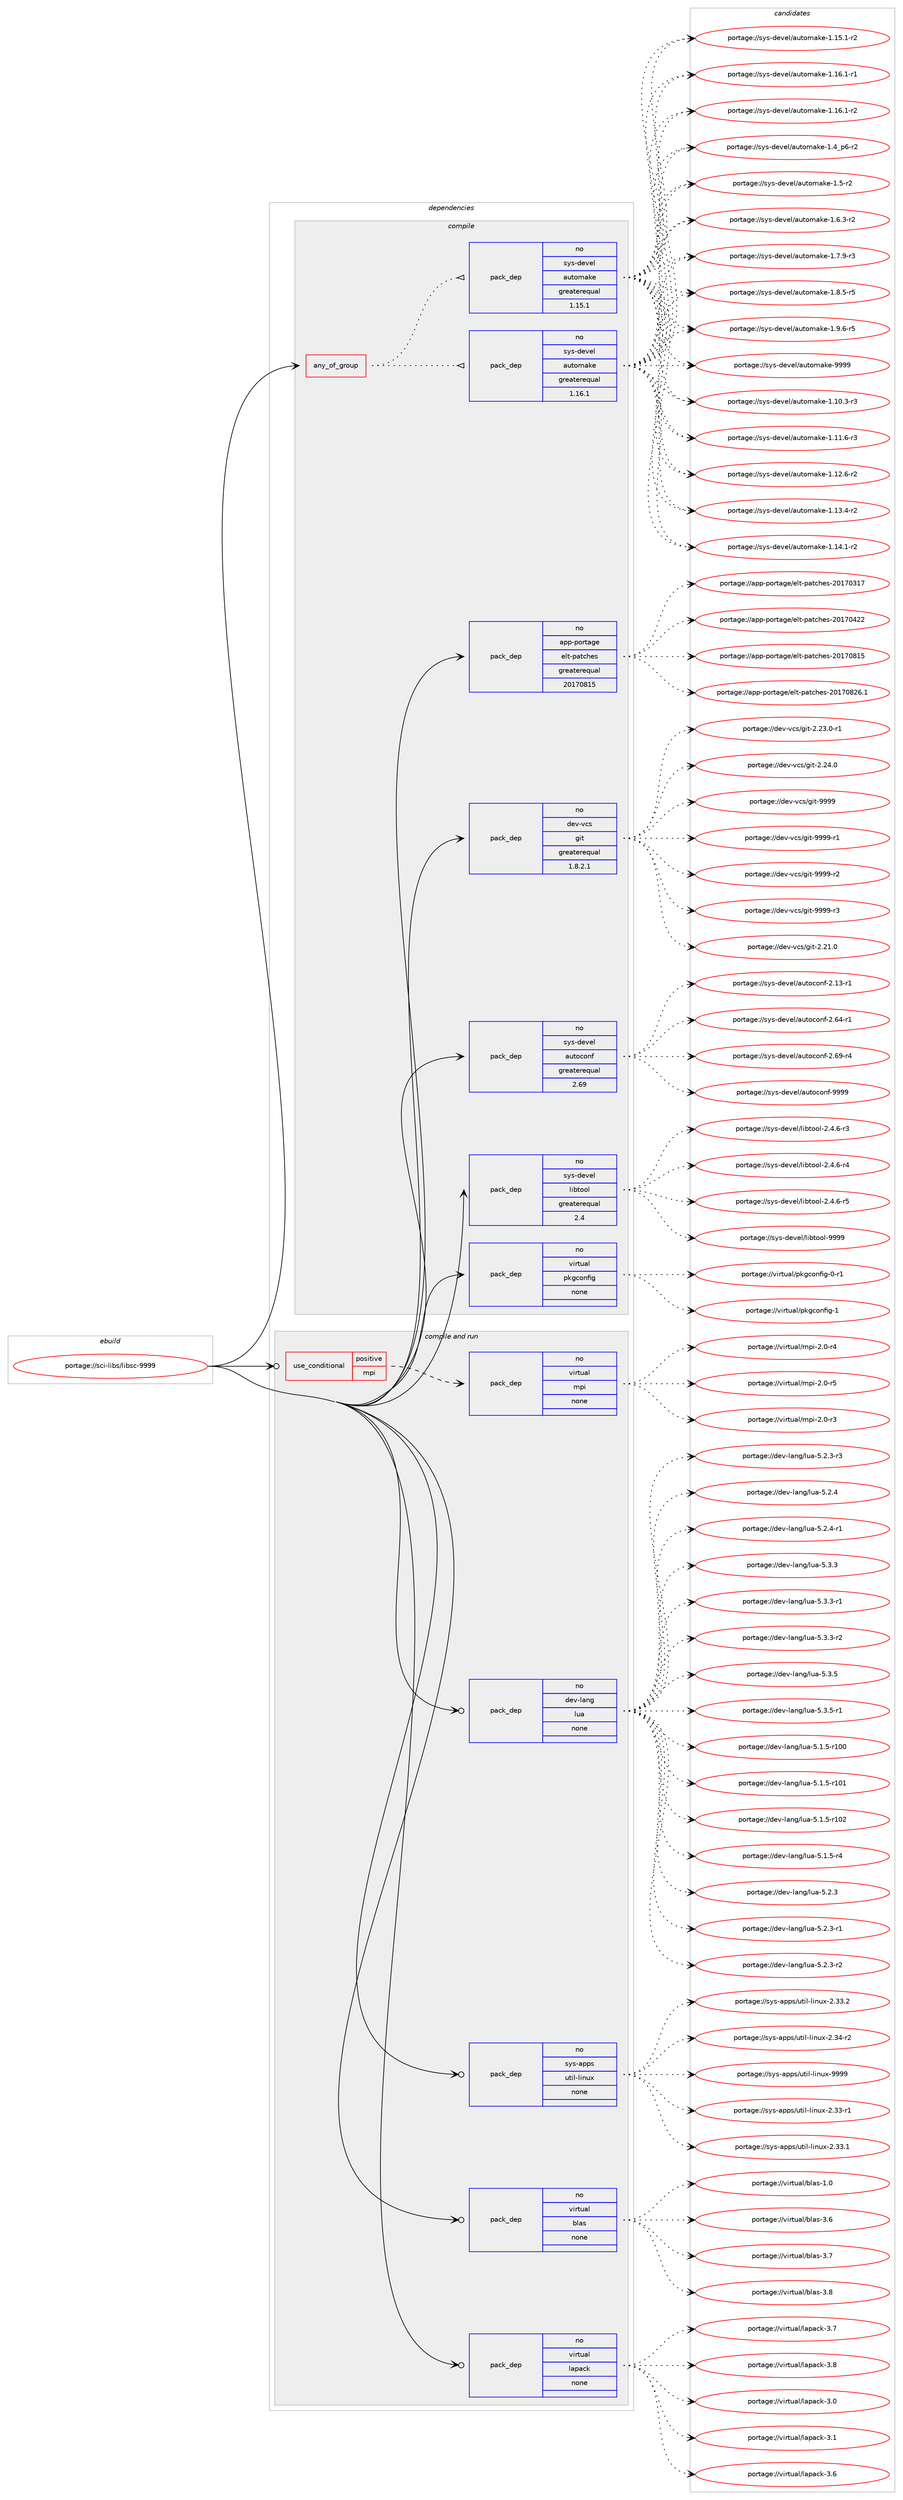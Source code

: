 digraph prolog {

# *************
# Graph options
# *************

newrank=true;
concentrate=true;
compound=true;
graph [rankdir=LR,fontname=Helvetica,fontsize=10,ranksep=1.5];#, ranksep=2.5, nodesep=0.2];
edge  [arrowhead=vee];
node  [fontname=Helvetica,fontsize=10];

# **********
# The ebuild
# **********

subgraph cluster_leftcol {
color=gray;
rank=same;
label=<<i>ebuild</i>>;
id [label="portage://sci-libs/libsc-9999", color=red, width=4, href="../sci-libs/libsc-9999.svg"];
}

# ****************
# The dependencies
# ****************

subgraph cluster_midcol {
color=gray;
label=<<i>dependencies</i>>;
subgraph cluster_compile {
fillcolor="#eeeeee";
style=filled;
label=<<i>compile</i>>;
subgraph any6437 {
dependency390813 [label=<<TABLE BORDER="0" CELLBORDER="1" CELLSPACING="0" CELLPADDING="4"><TR><TD CELLPADDING="10">any_of_group</TD></TR></TABLE>>, shape=none, color=red];subgraph pack287459 {
dependency390814 [label=<<TABLE BORDER="0" CELLBORDER="1" CELLSPACING="0" CELLPADDING="4" WIDTH="220"><TR><TD ROWSPAN="6" CELLPADDING="30">pack_dep</TD></TR><TR><TD WIDTH="110">no</TD></TR><TR><TD>sys-devel</TD></TR><TR><TD>automake</TD></TR><TR><TD>greaterequal</TD></TR><TR><TD>1.16.1</TD></TR></TABLE>>, shape=none, color=blue];
}
dependency390813:e -> dependency390814:w [weight=20,style="dotted",arrowhead="oinv"];
subgraph pack287460 {
dependency390815 [label=<<TABLE BORDER="0" CELLBORDER="1" CELLSPACING="0" CELLPADDING="4" WIDTH="220"><TR><TD ROWSPAN="6" CELLPADDING="30">pack_dep</TD></TR><TR><TD WIDTH="110">no</TD></TR><TR><TD>sys-devel</TD></TR><TR><TD>automake</TD></TR><TR><TD>greaterequal</TD></TR><TR><TD>1.15.1</TD></TR></TABLE>>, shape=none, color=blue];
}
dependency390813:e -> dependency390815:w [weight=20,style="dotted",arrowhead="oinv"];
}
id:e -> dependency390813:w [weight=20,style="solid",arrowhead="vee"];
subgraph pack287461 {
dependency390816 [label=<<TABLE BORDER="0" CELLBORDER="1" CELLSPACING="0" CELLPADDING="4" WIDTH="220"><TR><TD ROWSPAN="6" CELLPADDING="30">pack_dep</TD></TR><TR><TD WIDTH="110">no</TD></TR><TR><TD>app-portage</TD></TR><TR><TD>elt-patches</TD></TR><TR><TD>greaterequal</TD></TR><TR><TD>20170815</TD></TR></TABLE>>, shape=none, color=blue];
}
id:e -> dependency390816:w [weight=20,style="solid",arrowhead="vee"];
subgraph pack287462 {
dependency390817 [label=<<TABLE BORDER="0" CELLBORDER="1" CELLSPACING="0" CELLPADDING="4" WIDTH="220"><TR><TD ROWSPAN="6" CELLPADDING="30">pack_dep</TD></TR><TR><TD WIDTH="110">no</TD></TR><TR><TD>dev-vcs</TD></TR><TR><TD>git</TD></TR><TR><TD>greaterequal</TD></TR><TR><TD>1.8.2.1</TD></TR></TABLE>>, shape=none, color=blue];
}
id:e -> dependency390817:w [weight=20,style="solid",arrowhead="vee"];
subgraph pack287463 {
dependency390818 [label=<<TABLE BORDER="0" CELLBORDER="1" CELLSPACING="0" CELLPADDING="4" WIDTH="220"><TR><TD ROWSPAN="6" CELLPADDING="30">pack_dep</TD></TR><TR><TD WIDTH="110">no</TD></TR><TR><TD>sys-devel</TD></TR><TR><TD>autoconf</TD></TR><TR><TD>greaterequal</TD></TR><TR><TD>2.69</TD></TR></TABLE>>, shape=none, color=blue];
}
id:e -> dependency390818:w [weight=20,style="solid",arrowhead="vee"];
subgraph pack287464 {
dependency390819 [label=<<TABLE BORDER="0" CELLBORDER="1" CELLSPACING="0" CELLPADDING="4" WIDTH="220"><TR><TD ROWSPAN="6" CELLPADDING="30">pack_dep</TD></TR><TR><TD WIDTH="110">no</TD></TR><TR><TD>sys-devel</TD></TR><TR><TD>libtool</TD></TR><TR><TD>greaterequal</TD></TR><TR><TD>2.4</TD></TR></TABLE>>, shape=none, color=blue];
}
id:e -> dependency390819:w [weight=20,style="solid",arrowhead="vee"];
subgraph pack287465 {
dependency390820 [label=<<TABLE BORDER="0" CELLBORDER="1" CELLSPACING="0" CELLPADDING="4" WIDTH="220"><TR><TD ROWSPAN="6" CELLPADDING="30">pack_dep</TD></TR><TR><TD WIDTH="110">no</TD></TR><TR><TD>virtual</TD></TR><TR><TD>pkgconfig</TD></TR><TR><TD>none</TD></TR><TR><TD></TD></TR></TABLE>>, shape=none, color=blue];
}
id:e -> dependency390820:w [weight=20,style="solid",arrowhead="vee"];
}
subgraph cluster_compileandrun {
fillcolor="#eeeeee";
style=filled;
label=<<i>compile and run</i>>;
subgraph cond96713 {
dependency390821 [label=<<TABLE BORDER="0" CELLBORDER="1" CELLSPACING="0" CELLPADDING="4"><TR><TD ROWSPAN="3" CELLPADDING="10">use_conditional</TD></TR><TR><TD>positive</TD></TR><TR><TD>mpi</TD></TR></TABLE>>, shape=none, color=red];
subgraph pack287466 {
dependency390822 [label=<<TABLE BORDER="0" CELLBORDER="1" CELLSPACING="0" CELLPADDING="4" WIDTH="220"><TR><TD ROWSPAN="6" CELLPADDING="30">pack_dep</TD></TR><TR><TD WIDTH="110">no</TD></TR><TR><TD>virtual</TD></TR><TR><TD>mpi</TD></TR><TR><TD>none</TD></TR><TR><TD></TD></TR></TABLE>>, shape=none, color=blue];
}
dependency390821:e -> dependency390822:w [weight=20,style="dashed",arrowhead="vee"];
}
id:e -> dependency390821:w [weight=20,style="solid",arrowhead="odotvee"];
subgraph pack287467 {
dependency390823 [label=<<TABLE BORDER="0" CELLBORDER="1" CELLSPACING="0" CELLPADDING="4" WIDTH="220"><TR><TD ROWSPAN="6" CELLPADDING="30">pack_dep</TD></TR><TR><TD WIDTH="110">no</TD></TR><TR><TD>dev-lang</TD></TR><TR><TD>lua</TD></TR><TR><TD>none</TD></TR><TR><TD></TD></TR></TABLE>>, shape=none, color=blue];
}
id:e -> dependency390823:w [weight=20,style="solid",arrowhead="odotvee"];
subgraph pack287468 {
dependency390824 [label=<<TABLE BORDER="0" CELLBORDER="1" CELLSPACING="0" CELLPADDING="4" WIDTH="220"><TR><TD ROWSPAN="6" CELLPADDING="30">pack_dep</TD></TR><TR><TD WIDTH="110">no</TD></TR><TR><TD>sys-apps</TD></TR><TR><TD>util-linux</TD></TR><TR><TD>none</TD></TR><TR><TD></TD></TR></TABLE>>, shape=none, color=blue];
}
id:e -> dependency390824:w [weight=20,style="solid",arrowhead="odotvee"];
subgraph pack287469 {
dependency390825 [label=<<TABLE BORDER="0" CELLBORDER="1" CELLSPACING="0" CELLPADDING="4" WIDTH="220"><TR><TD ROWSPAN="6" CELLPADDING="30">pack_dep</TD></TR><TR><TD WIDTH="110">no</TD></TR><TR><TD>virtual</TD></TR><TR><TD>blas</TD></TR><TR><TD>none</TD></TR><TR><TD></TD></TR></TABLE>>, shape=none, color=blue];
}
id:e -> dependency390825:w [weight=20,style="solid",arrowhead="odotvee"];
subgraph pack287470 {
dependency390826 [label=<<TABLE BORDER="0" CELLBORDER="1" CELLSPACING="0" CELLPADDING="4" WIDTH="220"><TR><TD ROWSPAN="6" CELLPADDING="30">pack_dep</TD></TR><TR><TD WIDTH="110">no</TD></TR><TR><TD>virtual</TD></TR><TR><TD>lapack</TD></TR><TR><TD>none</TD></TR><TR><TD></TD></TR></TABLE>>, shape=none, color=blue];
}
id:e -> dependency390826:w [weight=20,style="solid",arrowhead="odotvee"];
}
subgraph cluster_run {
fillcolor="#eeeeee";
style=filled;
label=<<i>run</i>>;
}
}

# **************
# The candidates
# **************

subgraph cluster_choices {
rank=same;
color=gray;
label=<<i>candidates</i>>;

subgraph choice287459 {
color=black;
nodesep=1;
choiceportage11512111545100101118101108479711711611110997107101454946494846514511451 [label="portage://sys-devel/automake-1.10.3-r3", color=red, width=4,href="../sys-devel/automake-1.10.3-r3.svg"];
choiceportage11512111545100101118101108479711711611110997107101454946494946544511451 [label="portage://sys-devel/automake-1.11.6-r3", color=red, width=4,href="../sys-devel/automake-1.11.6-r3.svg"];
choiceportage11512111545100101118101108479711711611110997107101454946495046544511450 [label="portage://sys-devel/automake-1.12.6-r2", color=red, width=4,href="../sys-devel/automake-1.12.6-r2.svg"];
choiceportage11512111545100101118101108479711711611110997107101454946495146524511450 [label="portage://sys-devel/automake-1.13.4-r2", color=red, width=4,href="../sys-devel/automake-1.13.4-r2.svg"];
choiceportage11512111545100101118101108479711711611110997107101454946495246494511450 [label="portage://sys-devel/automake-1.14.1-r2", color=red, width=4,href="../sys-devel/automake-1.14.1-r2.svg"];
choiceportage11512111545100101118101108479711711611110997107101454946495346494511450 [label="portage://sys-devel/automake-1.15.1-r2", color=red, width=4,href="../sys-devel/automake-1.15.1-r2.svg"];
choiceportage11512111545100101118101108479711711611110997107101454946495446494511449 [label="portage://sys-devel/automake-1.16.1-r1", color=red, width=4,href="../sys-devel/automake-1.16.1-r1.svg"];
choiceportage11512111545100101118101108479711711611110997107101454946495446494511450 [label="portage://sys-devel/automake-1.16.1-r2", color=red, width=4,href="../sys-devel/automake-1.16.1-r2.svg"];
choiceportage115121115451001011181011084797117116111109971071014549465295112544511450 [label="portage://sys-devel/automake-1.4_p6-r2", color=red, width=4,href="../sys-devel/automake-1.4_p6-r2.svg"];
choiceportage11512111545100101118101108479711711611110997107101454946534511450 [label="portage://sys-devel/automake-1.5-r2", color=red, width=4,href="../sys-devel/automake-1.5-r2.svg"];
choiceportage115121115451001011181011084797117116111109971071014549465446514511450 [label="portage://sys-devel/automake-1.6.3-r2", color=red, width=4,href="../sys-devel/automake-1.6.3-r2.svg"];
choiceportage115121115451001011181011084797117116111109971071014549465546574511451 [label="portage://sys-devel/automake-1.7.9-r3", color=red, width=4,href="../sys-devel/automake-1.7.9-r3.svg"];
choiceportage115121115451001011181011084797117116111109971071014549465646534511453 [label="portage://sys-devel/automake-1.8.5-r5", color=red, width=4,href="../sys-devel/automake-1.8.5-r5.svg"];
choiceportage115121115451001011181011084797117116111109971071014549465746544511453 [label="portage://sys-devel/automake-1.9.6-r5", color=red, width=4,href="../sys-devel/automake-1.9.6-r5.svg"];
choiceportage115121115451001011181011084797117116111109971071014557575757 [label="portage://sys-devel/automake-9999", color=red, width=4,href="../sys-devel/automake-9999.svg"];
dependency390814:e -> choiceportage11512111545100101118101108479711711611110997107101454946494846514511451:w [style=dotted,weight="100"];
dependency390814:e -> choiceportage11512111545100101118101108479711711611110997107101454946494946544511451:w [style=dotted,weight="100"];
dependency390814:e -> choiceportage11512111545100101118101108479711711611110997107101454946495046544511450:w [style=dotted,weight="100"];
dependency390814:e -> choiceportage11512111545100101118101108479711711611110997107101454946495146524511450:w [style=dotted,weight="100"];
dependency390814:e -> choiceportage11512111545100101118101108479711711611110997107101454946495246494511450:w [style=dotted,weight="100"];
dependency390814:e -> choiceportage11512111545100101118101108479711711611110997107101454946495346494511450:w [style=dotted,weight="100"];
dependency390814:e -> choiceportage11512111545100101118101108479711711611110997107101454946495446494511449:w [style=dotted,weight="100"];
dependency390814:e -> choiceportage11512111545100101118101108479711711611110997107101454946495446494511450:w [style=dotted,weight="100"];
dependency390814:e -> choiceportage115121115451001011181011084797117116111109971071014549465295112544511450:w [style=dotted,weight="100"];
dependency390814:e -> choiceportage11512111545100101118101108479711711611110997107101454946534511450:w [style=dotted,weight="100"];
dependency390814:e -> choiceportage115121115451001011181011084797117116111109971071014549465446514511450:w [style=dotted,weight="100"];
dependency390814:e -> choiceportage115121115451001011181011084797117116111109971071014549465546574511451:w [style=dotted,weight="100"];
dependency390814:e -> choiceportage115121115451001011181011084797117116111109971071014549465646534511453:w [style=dotted,weight="100"];
dependency390814:e -> choiceportage115121115451001011181011084797117116111109971071014549465746544511453:w [style=dotted,weight="100"];
dependency390814:e -> choiceportage115121115451001011181011084797117116111109971071014557575757:w [style=dotted,weight="100"];
}
subgraph choice287460 {
color=black;
nodesep=1;
choiceportage11512111545100101118101108479711711611110997107101454946494846514511451 [label="portage://sys-devel/automake-1.10.3-r3", color=red, width=4,href="../sys-devel/automake-1.10.3-r3.svg"];
choiceportage11512111545100101118101108479711711611110997107101454946494946544511451 [label="portage://sys-devel/automake-1.11.6-r3", color=red, width=4,href="../sys-devel/automake-1.11.6-r3.svg"];
choiceportage11512111545100101118101108479711711611110997107101454946495046544511450 [label="portage://sys-devel/automake-1.12.6-r2", color=red, width=4,href="../sys-devel/automake-1.12.6-r2.svg"];
choiceportage11512111545100101118101108479711711611110997107101454946495146524511450 [label="portage://sys-devel/automake-1.13.4-r2", color=red, width=4,href="../sys-devel/automake-1.13.4-r2.svg"];
choiceportage11512111545100101118101108479711711611110997107101454946495246494511450 [label="portage://sys-devel/automake-1.14.1-r2", color=red, width=4,href="../sys-devel/automake-1.14.1-r2.svg"];
choiceportage11512111545100101118101108479711711611110997107101454946495346494511450 [label="portage://sys-devel/automake-1.15.1-r2", color=red, width=4,href="../sys-devel/automake-1.15.1-r2.svg"];
choiceportage11512111545100101118101108479711711611110997107101454946495446494511449 [label="portage://sys-devel/automake-1.16.1-r1", color=red, width=4,href="../sys-devel/automake-1.16.1-r1.svg"];
choiceportage11512111545100101118101108479711711611110997107101454946495446494511450 [label="portage://sys-devel/automake-1.16.1-r2", color=red, width=4,href="../sys-devel/automake-1.16.1-r2.svg"];
choiceportage115121115451001011181011084797117116111109971071014549465295112544511450 [label="portage://sys-devel/automake-1.4_p6-r2", color=red, width=4,href="../sys-devel/automake-1.4_p6-r2.svg"];
choiceportage11512111545100101118101108479711711611110997107101454946534511450 [label="portage://sys-devel/automake-1.5-r2", color=red, width=4,href="../sys-devel/automake-1.5-r2.svg"];
choiceportage115121115451001011181011084797117116111109971071014549465446514511450 [label="portage://sys-devel/automake-1.6.3-r2", color=red, width=4,href="../sys-devel/automake-1.6.3-r2.svg"];
choiceportage115121115451001011181011084797117116111109971071014549465546574511451 [label="portage://sys-devel/automake-1.7.9-r3", color=red, width=4,href="../sys-devel/automake-1.7.9-r3.svg"];
choiceportage115121115451001011181011084797117116111109971071014549465646534511453 [label="portage://sys-devel/automake-1.8.5-r5", color=red, width=4,href="../sys-devel/automake-1.8.5-r5.svg"];
choiceportage115121115451001011181011084797117116111109971071014549465746544511453 [label="portage://sys-devel/automake-1.9.6-r5", color=red, width=4,href="../sys-devel/automake-1.9.6-r5.svg"];
choiceportage115121115451001011181011084797117116111109971071014557575757 [label="portage://sys-devel/automake-9999", color=red, width=4,href="../sys-devel/automake-9999.svg"];
dependency390815:e -> choiceportage11512111545100101118101108479711711611110997107101454946494846514511451:w [style=dotted,weight="100"];
dependency390815:e -> choiceportage11512111545100101118101108479711711611110997107101454946494946544511451:w [style=dotted,weight="100"];
dependency390815:e -> choiceportage11512111545100101118101108479711711611110997107101454946495046544511450:w [style=dotted,weight="100"];
dependency390815:e -> choiceportage11512111545100101118101108479711711611110997107101454946495146524511450:w [style=dotted,weight="100"];
dependency390815:e -> choiceportage11512111545100101118101108479711711611110997107101454946495246494511450:w [style=dotted,weight="100"];
dependency390815:e -> choiceportage11512111545100101118101108479711711611110997107101454946495346494511450:w [style=dotted,weight="100"];
dependency390815:e -> choiceportage11512111545100101118101108479711711611110997107101454946495446494511449:w [style=dotted,weight="100"];
dependency390815:e -> choiceportage11512111545100101118101108479711711611110997107101454946495446494511450:w [style=dotted,weight="100"];
dependency390815:e -> choiceportage115121115451001011181011084797117116111109971071014549465295112544511450:w [style=dotted,weight="100"];
dependency390815:e -> choiceportage11512111545100101118101108479711711611110997107101454946534511450:w [style=dotted,weight="100"];
dependency390815:e -> choiceportage115121115451001011181011084797117116111109971071014549465446514511450:w [style=dotted,weight="100"];
dependency390815:e -> choiceportage115121115451001011181011084797117116111109971071014549465546574511451:w [style=dotted,weight="100"];
dependency390815:e -> choiceportage115121115451001011181011084797117116111109971071014549465646534511453:w [style=dotted,weight="100"];
dependency390815:e -> choiceportage115121115451001011181011084797117116111109971071014549465746544511453:w [style=dotted,weight="100"];
dependency390815:e -> choiceportage115121115451001011181011084797117116111109971071014557575757:w [style=dotted,weight="100"];
}
subgraph choice287461 {
color=black;
nodesep=1;
choiceportage97112112451121111141169710310147101108116451129711699104101115455048495548514955 [label="portage://app-portage/elt-patches-20170317", color=red, width=4,href="../app-portage/elt-patches-20170317.svg"];
choiceportage97112112451121111141169710310147101108116451129711699104101115455048495548525050 [label="portage://app-portage/elt-patches-20170422", color=red, width=4,href="../app-portage/elt-patches-20170422.svg"];
choiceportage97112112451121111141169710310147101108116451129711699104101115455048495548564953 [label="portage://app-portage/elt-patches-20170815", color=red, width=4,href="../app-portage/elt-patches-20170815.svg"];
choiceportage971121124511211111411697103101471011081164511297116991041011154550484955485650544649 [label="portage://app-portage/elt-patches-20170826.1", color=red, width=4,href="../app-portage/elt-patches-20170826.1.svg"];
dependency390816:e -> choiceportage97112112451121111141169710310147101108116451129711699104101115455048495548514955:w [style=dotted,weight="100"];
dependency390816:e -> choiceportage97112112451121111141169710310147101108116451129711699104101115455048495548525050:w [style=dotted,weight="100"];
dependency390816:e -> choiceportage97112112451121111141169710310147101108116451129711699104101115455048495548564953:w [style=dotted,weight="100"];
dependency390816:e -> choiceportage971121124511211111411697103101471011081164511297116991041011154550484955485650544649:w [style=dotted,weight="100"];
}
subgraph choice287462 {
color=black;
nodesep=1;
choiceportage10010111845118991154710310511645504650494648 [label="portage://dev-vcs/git-2.21.0", color=red, width=4,href="../dev-vcs/git-2.21.0.svg"];
choiceportage100101118451189911547103105116455046505146484511449 [label="portage://dev-vcs/git-2.23.0-r1", color=red, width=4,href="../dev-vcs/git-2.23.0-r1.svg"];
choiceportage10010111845118991154710310511645504650524648 [label="portage://dev-vcs/git-2.24.0", color=red, width=4,href="../dev-vcs/git-2.24.0.svg"];
choiceportage1001011184511899115471031051164557575757 [label="portage://dev-vcs/git-9999", color=red, width=4,href="../dev-vcs/git-9999.svg"];
choiceportage10010111845118991154710310511645575757574511449 [label="portage://dev-vcs/git-9999-r1", color=red, width=4,href="../dev-vcs/git-9999-r1.svg"];
choiceportage10010111845118991154710310511645575757574511450 [label="portage://dev-vcs/git-9999-r2", color=red, width=4,href="../dev-vcs/git-9999-r2.svg"];
choiceportage10010111845118991154710310511645575757574511451 [label="portage://dev-vcs/git-9999-r3", color=red, width=4,href="../dev-vcs/git-9999-r3.svg"];
dependency390817:e -> choiceportage10010111845118991154710310511645504650494648:w [style=dotted,weight="100"];
dependency390817:e -> choiceportage100101118451189911547103105116455046505146484511449:w [style=dotted,weight="100"];
dependency390817:e -> choiceportage10010111845118991154710310511645504650524648:w [style=dotted,weight="100"];
dependency390817:e -> choiceportage1001011184511899115471031051164557575757:w [style=dotted,weight="100"];
dependency390817:e -> choiceportage10010111845118991154710310511645575757574511449:w [style=dotted,weight="100"];
dependency390817:e -> choiceportage10010111845118991154710310511645575757574511450:w [style=dotted,weight="100"];
dependency390817:e -> choiceportage10010111845118991154710310511645575757574511451:w [style=dotted,weight="100"];
}
subgraph choice287463 {
color=black;
nodesep=1;
choiceportage1151211154510010111810110847971171161119911111010245504649514511449 [label="portage://sys-devel/autoconf-2.13-r1", color=red, width=4,href="../sys-devel/autoconf-2.13-r1.svg"];
choiceportage1151211154510010111810110847971171161119911111010245504654524511449 [label="portage://sys-devel/autoconf-2.64-r1", color=red, width=4,href="../sys-devel/autoconf-2.64-r1.svg"];
choiceportage1151211154510010111810110847971171161119911111010245504654574511452 [label="portage://sys-devel/autoconf-2.69-r4", color=red, width=4,href="../sys-devel/autoconf-2.69-r4.svg"];
choiceportage115121115451001011181011084797117116111991111101024557575757 [label="portage://sys-devel/autoconf-9999", color=red, width=4,href="../sys-devel/autoconf-9999.svg"];
dependency390818:e -> choiceportage1151211154510010111810110847971171161119911111010245504649514511449:w [style=dotted,weight="100"];
dependency390818:e -> choiceportage1151211154510010111810110847971171161119911111010245504654524511449:w [style=dotted,weight="100"];
dependency390818:e -> choiceportage1151211154510010111810110847971171161119911111010245504654574511452:w [style=dotted,weight="100"];
dependency390818:e -> choiceportage115121115451001011181011084797117116111991111101024557575757:w [style=dotted,weight="100"];
}
subgraph choice287464 {
color=black;
nodesep=1;
choiceportage1151211154510010111810110847108105981161111111084550465246544511451 [label="portage://sys-devel/libtool-2.4.6-r3", color=red, width=4,href="../sys-devel/libtool-2.4.6-r3.svg"];
choiceportage1151211154510010111810110847108105981161111111084550465246544511452 [label="portage://sys-devel/libtool-2.4.6-r4", color=red, width=4,href="../sys-devel/libtool-2.4.6-r4.svg"];
choiceportage1151211154510010111810110847108105981161111111084550465246544511453 [label="portage://sys-devel/libtool-2.4.6-r5", color=red, width=4,href="../sys-devel/libtool-2.4.6-r5.svg"];
choiceportage1151211154510010111810110847108105981161111111084557575757 [label="portage://sys-devel/libtool-9999", color=red, width=4,href="../sys-devel/libtool-9999.svg"];
dependency390819:e -> choiceportage1151211154510010111810110847108105981161111111084550465246544511451:w [style=dotted,weight="100"];
dependency390819:e -> choiceportage1151211154510010111810110847108105981161111111084550465246544511452:w [style=dotted,weight="100"];
dependency390819:e -> choiceportage1151211154510010111810110847108105981161111111084550465246544511453:w [style=dotted,weight="100"];
dependency390819:e -> choiceportage1151211154510010111810110847108105981161111111084557575757:w [style=dotted,weight="100"];
}
subgraph choice287465 {
color=black;
nodesep=1;
choiceportage11810511411611797108471121071039911111010210510345484511449 [label="portage://virtual/pkgconfig-0-r1", color=red, width=4,href="../virtual/pkgconfig-0-r1.svg"];
choiceportage1181051141161179710847112107103991111101021051034549 [label="portage://virtual/pkgconfig-1", color=red, width=4,href="../virtual/pkgconfig-1.svg"];
dependency390820:e -> choiceportage11810511411611797108471121071039911111010210510345484511449:w [style=dotted,weight="100"];
dependency390820:e -> choiceportage1181051141161179710847112107103991111101021051034549:w [style=dotted,weight="100"];
}
subgraph choice287466 {
color=black;
nodesep=1;
choiceportage1181051141161179710847109112105455046484511451 [label="portage://virtual/mpi-2.0-r3", color=red, width=4,href="../virtual/mpi-2.0-r3.svg"];
choiceportage1181051141161179710847109112105455046484511452 [label="portage://virtual/mpi-2.0-r4", color=red, width=4,href="../virtual/mpi-2.0-r4.svg"];
choiceportage1181051141161179710847109112105455046484511453 [label="portage://virtual/mpi-2.0-r5", color=red, width=4,href="../virtual/mpi-2.0-r5.svg"];
dependency390822:e -> choiceportage1181051141161179710847109112105455046484511451:w [style=dotted,weight="100"];
dependency390822:e -> choiceportage1181051141161179710847109112105455046484511452:w [style=dotted,weight="100"];
dependency390822:e -> choiceportage1181051141161179710847109112105455046484511453:w [style=dotted,weight="100"];
}
subgraph choice287467 {
color=black;
nodesep=1;
choiceportage1001011184510897110103471081179745534649465345114494848 [label="portage://dev-lang/lua-5.1.5-r100", color=red, width=4,href="../dev-lang/lua-5.1.5-r100.svg"];
choiceportage1001011184510897110103471081179745534649465345114494849 [label="portage://dev-lang/lua-5.1.5-r101", color=red, width=4,href="../dev-lang/lua-5.1.5-r101.svg"];
choiceportage1001011184510897110103471081179745534649465345114494850 [label="portage://dev-lang/lua-5.1.5-r102", color=red, width=4,href="../dev-lang/lua-5.1.5-r102.svg"];
choiceportage100101118451089711010347108117974553464946534511452 [label="portage://dev-lang/lua-5.1.5-r4", color=red, width=4,href="../dev-lang/lua-5.1.5-r4.svg"];
choiceportage10010111845108971101034710811797455346504651 [label="portage://dev-lang/lua-5.2.3", color=red, width=4,href="../dev-lang/lua-5.2.3.svg"];
choiceportage100101118451089711010347108117974553465046514511449 [label="portage://dev-lang/lua-5.2.3-r1", color=red, width=4,href="../dev-lang/lua-5.2.3-r1.svg"];
choiceportage100101118451089711010347108117974553465046514511450 [label="portage://dev-lang/lua-5.2.3-r2", color=red, width=4,href="../dev-lang/lua-5.2.3-r2.svg"];
choiceportage100101118451089711010347108117974553465046514511451 [label="portage://dev-lang/lua-5.2.3-r3", color=red, width=4,href="../dev-lang/lua-5.2.3-r3.svg"];
choiceportage10010111845108971101034710811797455346504652 [label="portage://dev-lang/lua-5.2.4", color=red, width=4,href="../dev-lang/lua-5.2.4.svg"];
choiceportage100101118451089711010347108117974553465046524511449 [label="portage://dev-lang/lua-5.2.4-r1", color=red, width=4,href="../dev-lang/lua-5.2.4-r1.svg"];
choiceportage10010111845108971101034710811797455346514651 [label="portage://dev-lang/lua-5.3.3", color=red, width=4,href="../dev-lang/lua-5.3.3.svg"];
choiceportage100101118451089711010347108117974553465146514511449 [label="portage://dev-lang/lua-5.3.3-r1", color=red, width=4,href="../dev-lang/lua-5.3.3-r1.svg"];
choiceportage100101118451089711010347108117974553465146514511450 [label="portage://dev-lang/lua-5.3.3-r2", color=red, width=4,href="../dev-lang/lua-5.3.3-r2.svg"];
choiceportage10010111845108971101034710811797455346514653 [label="portage://dev-lang/lua-5.3.5", color=red, width=4,href="../dev-lang/lua-5.3.5.svg"];
choiceportage100101118451089711010347108117974553465146534511449 [label="portage://dev-lang/lua-5.3.5-r1", color=red, width=4,href="../dev-lang/lua-5.3.5-r1.svg"];
dependency390823:e -> choiceportage1001011184510897110103471081179745534649465345114494848:w [style=dotted,weight="100"];
dependency390823:e -> choiceportage1001011184510897110103471081179745534649465345114494849:w [style=dotted,weight="100"];
dependency390823:e -> choiceportage1001011184510897110103471081179745534649465345114494850:w [style=dotted,weight="100"];
dependency390823:e -> choiceportage100101118451089711010347108117974553464946534511452:w [style=dotted,weight="100"];
dependency390823:e -> choiceportage10010111845108971101034710811797455346504651:w [style=dotted,weight="100"];
dependency390823:e -> choiceportage100101118451089711010347108117974553465046514511449:w [style=dotted,weight="100"];
dependency390823:e -> choiceportage100101118451089711010347108117974553465046514511450:w [style=dotted,weight="100"];
dependency390823:e -> choiceportage100101118451089711010347108117974553465046514511451:w [style=dotted,weight="100"];
dependency390823:e -> choiceportage10010111845108971101034710811797455346504652:w [style=dotted,weight="100"];
dependency390823:e -> choiceportage100101118451089711010347108117974553465046524511449:w [style=dotted,weight="100"];
dependency390823:e -> choiceportage10010111845108971101034710811797455346514651:w [style=dotted,weight="100"];
dependency390823:e -> choiceportage100101118451089711010347108117974553465146514511449:w [style=dotted,weight="100"];
dependency390823:e -> choiceportage100101118451089711010347108117974553465146514511450:w [style=dotted,weight="100"];
dependency390823:e -> choiceportage10010111845108971101034710811797455346514653:w [style=dotted,weight="100"];
dependency390823:e -> choiceportage100101118451089711010347108117974553465146534511449:w [style=dotted,weight="100"];
}
subgraph choice287468 {
color=black;
nodesep=1;
choiceportage1151211154597112112115471171161051084510810511011712045504651514511449 [label="portage://sys-apps/util-linux-2.33-r1", color=red, width=4,href="../sys-apps/util-linux-2.33-r1.svg"];
choiceportage1151211154597112112115471171161051084510810511011712045504651514649 [label="portage://sys-apps/util-linux-2.33.1", color=red, width=4,href="../sys-apps/util-linux-2.33.1.svg"];
choiceportage1151211154597112112115471171161051084510810511011712045504651514650 [label="portage://sys-apps/util-linux-2.33.2", color=red, width=4,href="../sys-apps/util-linux-2.33.2.svg"];
choiceportage1151211154597112112115471171161051084510810511011712045504651524511450 [label="portage://sys-apps/util-linux-2.34-r2", color=red, width=4,href="../sys-apps/util-linux-2.34-r2.svg"];
choiceportage115121115459711211211547117116105108451081051101171204557575757 [label="portage://sys-apps/util-linux-9999", color=red, width=4,href="../sys-apps/util-linux-9999.svg"];
dependency390824:e -> choiceportage1151211154597112112115471171161051084510810511011712045504651514511449:w [style=dotted,weight="100"];
dependency390824:e -> choiceportage1151211154597112112115471171161051084510810511011712045504651514649:w [style=dotted,weight="100"];
dependency390824:e -> choiceportage1151211154597112112115471171161051084510810511011712045504651514650:w [style=dotted,weight="100"];
dependency390824:e -> choiceportage1151211154597112112115471171161051084510810511011712045504651524511450:w [style=dotted,weight="100"];
dependency390824:e -> choiceportage115121115459711211211547117116105108451081051101171204557575757:w [style=dotted,weight="100"];
}
subgraph choice287469 {
color=black;
nodesep=1;
choiceportage1181051141161179710847981089711545494648 [label="portage://virtual/blas-1.0", color=red, width=4,href="../virtual/blas-1.0.svg"];
choiceportage1181051141161179710847981089711545514654 [label="portage://virtual/blas-3.6", color=red, width=4,href="../virtual/blas-3.6.svg"];
choiceportage1181051141161179710847981089711545514655 [label="portage://virtual/blas-3.7", color=red, width=4,href="../virtual/blas-3.7.svg"];
choiceportage1181051141161179710847981089711545514656 [label="portage://virtual/blas-3.8", color=red, width=4,href="../virtual/blas-3.8.svg"];
dependency390825:e -> choiceportage1181051141161179710847981089711545494648:w [style=dotted,weight="100"];
dependency390825:e -> choiceportage1181051141161179710847981089711545514654:w [style=dotted,weight="100"];
dependency390825:e -> choiceportage1181051141161179710847981089711545514655:w [style=dotted,weight="100"];
dependency390825:e -> choiceportage1181051141161179710847981089711545514656:w [style=dotted,weight="100"];
}
subgraph choice287470 {
color=black;
nodesep=1;
choiceportage118105114116117971084710897112979910745514648 [label="portage://virtual/lapack-3.0", color=red, width=4,href="../virtual/lapack-3.0.svg"];
choiceportage118105114116117971084710897112979910745514649 [label="portage://virtual/lapack-3.1", color=red, width=4,href="../virtual/lapack-3.1.svg"];
choiceportage118105114116117971084710897112979910745514654 [label="portage://virtual/lapack-3.6", color=red, width=4,href="../virtual/lapack-3.6.svg"];
choiceportage118105114116117971084710897112979910745514655 [label="portage://virtual/lapack-3.7", color=red, width=4,href="../virtual/lapack-3.7.svg"];
choiceportage118105114116117971084710897112979910745514656 [label="portage://virtual/lapack-3.8", color=red, width=4,href="../virtual/lapack-3.8.svg"];
dependency390826:e -> choiceportage118105114116117971084710897112979910745514648:w [style=dotted,weight="100"];
dependency390826:e -> choiceportage118105114116117971084710897112979910745514649:w [style=dotted,weight="100"];
dependency390826:e -> choiceportage118105114116117971084710897112979910745514654:w [style=dotted,weight="100"];
dependency390826:e -> choiceportage118105114116117971084710897112979910745514655:w [style=dotted,weight="100"];
dependency390826:e -> choiceportage118105114116117971084710897112979910745514656:w [style=dotted,weight="100"];
}
}

}
